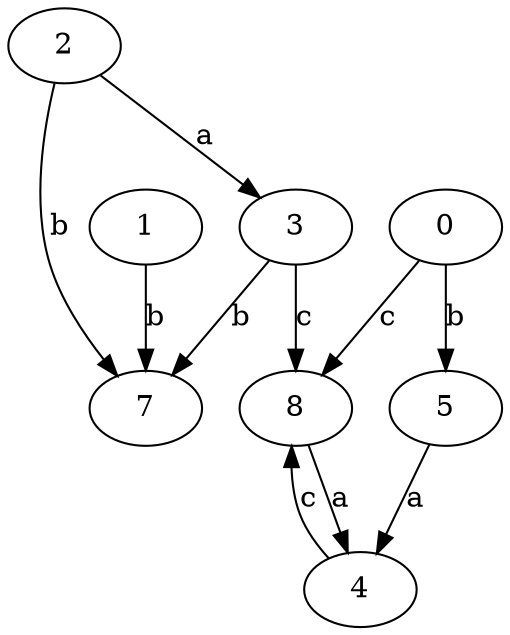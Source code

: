 strict digraph  {
1;
2;
3;
4;
5;
0;
7;
8;
1 -> 7  [label=b];
2 -> 3  [label=a];
2 -> 7  [label=b];
3 -> 7  [label=b];
3 -> 8  [label=c];
4 -> 8  [label=c];
5 -> 4  [label=a];
0 -> 5  [label=b];
0 -> 8  [label=c];
8 -> 4  [label=a];
}
